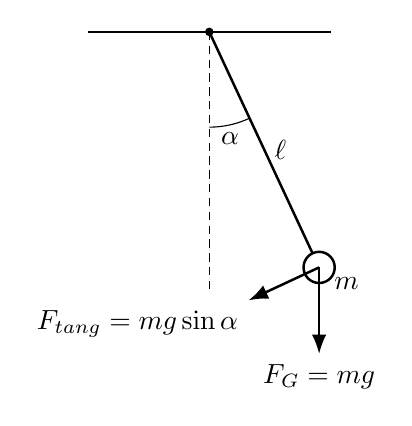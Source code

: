 \begin{tikzpicture}[scale=1.1,>=Latex]
  \usetikzlibrary{arrows.meta,angles,quotes}

  % Parameters
  \def\L{3.0}      % Pendellänge
  \def\ang{25}     % Winkel in Grad

  % Points
  \coordinate (O) at (0,0);
  \coordinate (V) at (0,-\L); % Vertikal nach unten
  \coordinate (P) at ({\L*sin(\ang)},{-\L*cos(\ang)}); % Bob-Position

  % Ceiling
  \draw[line width=0.5pt] (-1.4,0) -- (1.4,0);
  \draw[fill=black] (O) circle (1.2pt);

  % Lines
  \draw[densely dashed] (O) -- (V);
  \draw[line width=0.9pt] (O) -- (P) node[midway, right]{$\ell$};

  % Weight
  \draw[fill=white,line width=0.9pt] (P) circle (0.18);
  \node[below right=0pt and 2pt of P] {$m$};

  % Angle
  \draw (0,-1.1) arc[start angle=-90, end angle={-90+\ang}, radius=1.1];
  \node at ({1.1*sin(\ang/2)},{-0.7-0.55*cos(\ang/2)}) {$\alpha$};

  % Forces
  \draw[->,line width=0.9pt] (P) -- ++(0,-1) node[below] {$F_G = mg$};
  \draw[->,line width=0.9pt]
    (P) -- ++({-0.9*cos(\ang)},{-0.9*sin(\ang)})
    node[below left] {$F_{tang} = mg\sin\alpha$};

\end{tikzpicture}